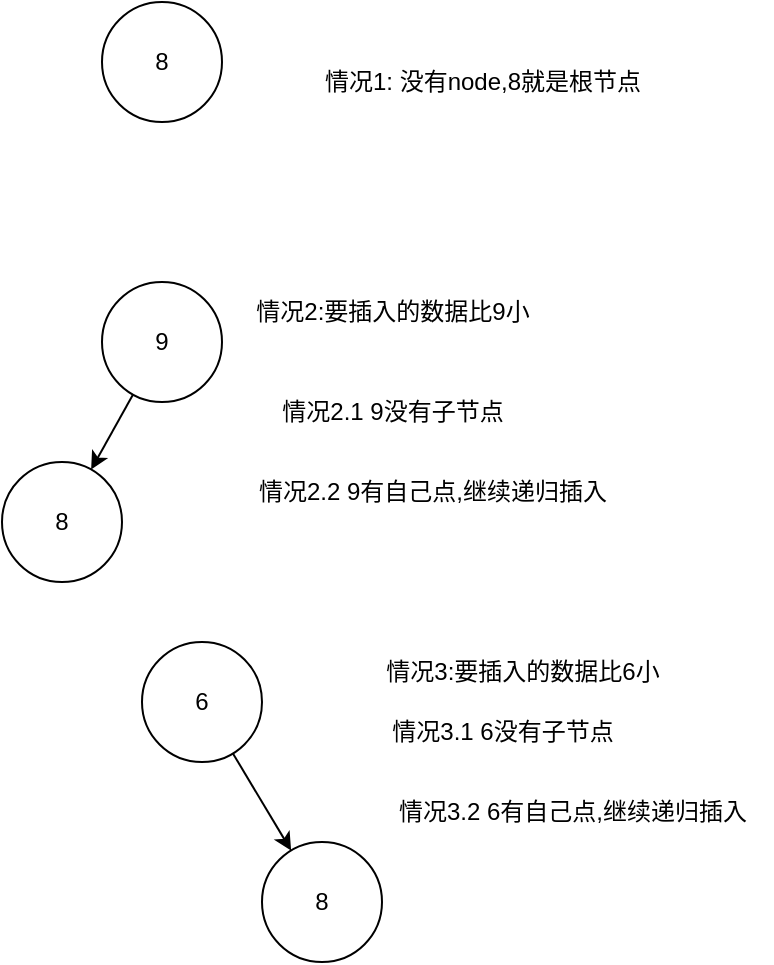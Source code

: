 <mxfile>
    <diagram id="j4ia-M__DgPea7n3a21j" name="第 1 页">
        <mxGraphModel dx="736" dy="779" grid="1" gridSize="10" guides="1" tooltips="1" connect="1" arrows="1" fold="1" page="1" pageScale="1" pageWidth="827" pageHeight="1169" math="0" shadow="0">
            <root>
                <mxCell id="0"/>
                <mxCell id="1" parent="0"/>
                <mxCell id="2" value="8" style="ellipse;whiteSpace=wrap;html=1;aspect=fixed;" parent="1" vertex="1">
                    <mxGeometry x="160" y="100" width="60" height="60" as="geometry"/>
                </mxCell>
                <mxCell id="13" value="情况1: 没有node,8就是根节点" style="text;html=1;align=center;verticalAlign=middle;resizable=0;points=[];autosize=1;strokeColor=none;fillColor=none;" vertex="1" parent="1">
                    <mxGeometry x="260" y="125" width="180" height="30" as="geometry"/>
                </mxCell>
                <mxCell id="14" value="8" style="ellipse;whiteSpace=wrap;html=1;aspect=fixed;" vertex="1" parent="1">
                    <mxGeometry x="110" y="330" width="60" height="60" as="geometry"/>
                </mxCell>
                <mxCell id="22" style="edgeStyle=none;html=1;" edge="1" parent="1" source="15" target="14">
                    <mxGeometry relative="1" as="geometry"/>
                </mxCell>
                <mxCell id="15" value="9" style="ellipse;whiteSpace=wrap;html=1;aspect=fixed;" vertex="1" parent="1">
                    <mxGeometry x="160" y="240" width="60" height="60" as="geometry"/>
                </mxCell>
                <mxCell id="16" value="情况2:要插入的数据比9小" style="text;html=1;align=center;verticalAlign=middle;resizable=0;points=[];autosize=1;strokeColor=none;fillColor=none;" vertex="1" parent="1">
                    <mxGeometry x="225" y="240" width="160" height="30" as="geometry"/>
                </mxCell>
                <mxCell id="17" value="情况2.1 9没有子节点" style="text;html=1;align=center;verticalAlign=middle;resizable=0;points=[];autosize=1;strokeColor=none;fillColor=none;" vertex="1" parent="1">
                    <mxGeometry x="240" y="290" width="130" height="30" as="geometry"/>
                </mxCell>
                <mxCell id="18" value="情况2.2 9有自己点,继续递归插入" style="text;html=1;align=center;verticalAlign=middle;resizable=0;points=[];autosize=1;strokeColor=none;fillColor=none;" vertex="1" parent="1">
                    <mxGeometry x="225" y="330" width="200" height="30" as="geometry"/>
                </mxCell>
                <mxCell id="19" value="8" style="ellipse;whiteSpace=wrap;html=1;aspect=fixed;" vertex="1" parent="1">
                    <mxGeometry x="240" y="520" width="60" height="60" as="geometry"/>
                </mxCell>
                <mxCell id="21" style="edgeStyle=none;html=1;" edge="1" parent="1" source="20" target="19">
                    <mxGeometry relative="1" as="geometry"/>
                </mxCell>
                <mxCell id="20" value="6" style="ellipse;whiteSpace=wrap;html=1;aspect=fixed;" vertex="1" parent="1">
                    <mxGeometry x="180" y="420" width="60" height="60" as="geometry"/>
                </mxCell>
                <mxCell id="23" value="情况3:要插入的数据比6小" style="text;html=1;align=center;verticalAlign=middle;resizable=0;points=[];autosize=1;strokeColor=none;fillColor=none;" vertex="1" parent="1">
                    <mxGeometry x="290" y="420" width="160" height="30" as="geometry"/>
                </mxCell>
                <mxCell id="24" value="情况3.1 6没有子节点" style="text;html=1;align=center;verticalAlign=middle;resizable=0;points=[];autosize=1;strokeColor=none;fillColor=none;" vertex="1" parent="1">
                    <mxGeometry x="295" y="450" width="130" height="30" as="geometry"/>
                </mxCell>
                <mxCell id="25" value="情况3.2 6有自己点,继续递归插入" style="text;html=1;align=center;verticalAlign=middle;resizable=0;points=[];autosize=1;strokeColor=none;fillColor=none;" vertex="1" parent="1">
                    <mxGeometry x="295" y="490" width="200" height="30" as="geometry"/>
                </mxCell>
            </root>
        </mxGraphModel>
    </diagram>
</mxfile>